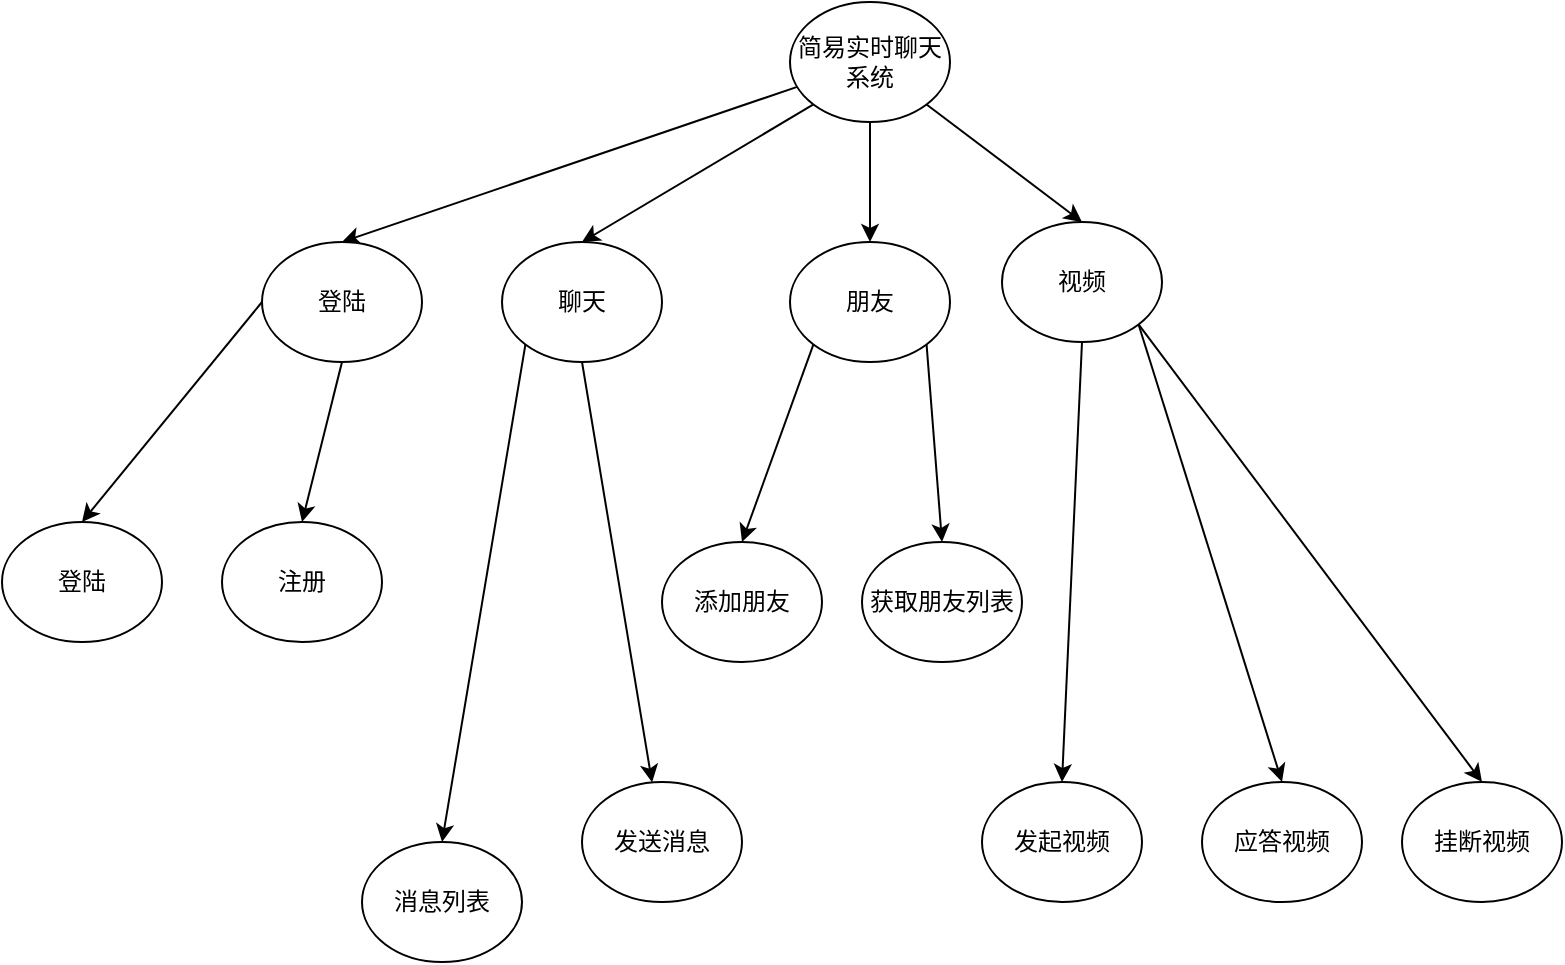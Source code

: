 <mxfile version="13.0.3" type="device"><diagram id="qJM1ODRL_s8SRxMHZoo6" name="第 1 页"><mxGraphModel dx="1800" dy="647" grid="1" gridSize="10" guides="1" tooltips="1" connect="1" arrows="1" fold="1" page="1" pageScale="1" pageWidth="827" pageHeight="1169" math="0" shadow="0"><root><mxCell id="0"/><mxCell id="1" parent="0"/><mxCell id="KtGj6jRNhiJdW2eTvkTH-5" style="rounded=0;orthogonalLoop=1;jettySize=auto;html=1;exitX=0;exitY=1;exitDx=0;exitDy=0;entryX=0.5;entryY=0;entryDx=0;entryDy=0;" edge="1" parent="1" source="KtGj6jRNhiJdW2eTvkTH-1" target="KtGj6jRNhiJdW2eTvkTH-2"><mxGeometry relative="1" as="geometry"/></mxCell><mxCell id="KtGj6jRNhiJdW2eTvkTH-6" style="rounded=0;orthogonalLoop=1;jettySize=auto;html=1;entryX=0.5;entryY=0;entryDx=0;entryDy=0;" edge="1" parent="1" source="KtGj6jRNhiJdW2eTvkTH-1" target="KtGj6jRNhiJdW2eTvkTH-3"><mxGeometry relative="1" as="geometry"/></mxCell><mxCell id="KtGj6jRNhiJdW2eTvkTH-7" style="rounded=0;orthogonalLoop=1;jettySize=auto;html=1;exitX=1;exitY=1;exitDx=0;exitDy=0;entryX=0.5;entryY=0;entryDx=0;entryDy=0;" edge="1" parent="1" source="KtGj6jRNhiJdW2eTvkTH-1" target="KtGj6jRNhiJdW2eTvkTH-4"><mxGeometry relative="1" as="geometry"/></mxCell><mxCell id="KtGj6jRNhiJdW2eTvkTH-20" style="rounded=0;orthogonalLoop=1;jettySize=auto;html=1;entryX=0.5;entryY=0;entryDx=0;entryDy=0;" edge="1" parent="1" source="KtGj6jRNhiJdW2eTvkTH-1" target="KtGj6jRNhiJdW2eTvkTH-17"><mxGeometry relative="1" as="geometry"/></mxCell><mxCell id="KtGj6jRNhiJdW2eTvkTH-1" value="简易实时聊天系统" style="ellipse;whiteSpace=wrap;html=1;" vertex="1" parent="1"><mxGeometry x="354" y="40" width="80" height="60" as="geometry"/></mxCell><mxCell id="KtGj6jRNhiJdW2eTvkTH-10" style="rounded=0;orthogonalLoop=1;jettySize=auto;html=1;exitX=0;exitY=1;exitDx=0;exitDy=0;entryX=0.5;entryY=0;entryDx=0;entryDy=0;" edge="1" parent="1" source="KtGj6jRNhiJdW2eTvkTH-2" target="KtGj6jRNhiJdW2eTvkTH-8"><mxGeometry relative="1" as="geometry"/></mxCell><mxCell id="KtGj6jRNhiJdW2eTvkTH-11" style="rounded=0;orthogonalLoop=1;jettySize=auto;html=1;exitX=0.5;exitY=1;exitDx=0;exitDy=0;" edge="1" parent="1" source="KtGj6jRNhiJdW2eTvkTH-2" target="KtGj6jRNhiJdW2eTvkTH-9"><mxGeometry relative="1" as="geometry"/></mxCell><mxCell id="KtGj6jRNhiJdW2eTvkTH-2" value="聊天" style="ellipse;whiteSpace=wrap;html=1;" vertex="1" parent="1"><mxGeometry x="210" y="160" width="80" height="60" as="geometry"/></mxCell><mxCell id="KtGj6jRNhiJdW2eTvkTH-23" style="rounded=0;orthogonalLoop=1;jettySize=auto;html=1;exitX=0;exitY=1;exitDx=0;exitDy=0;entryX=0.5;entryY=0;entryDx=0;entryDy=0;" edge="1" parent="1" source="KtGj6jRNhiJdW2eTvkTH-3" target="KtGj6jRNhiJdW2eTvkTH-12"><mxGeometry relative="1" as="geometry"/></mxCell><mxCell id="KtGj6jRNhiJdW2eTvkTH-24" style="rounded=0;orthogonalLoop=1;jettySize=auto;html=1;exitX=1;exitY=1;exitDx=0;exitDy=0;entryX=0.5;entryY=0;entryDx=0;entryDy=0;" edge="1" parent="1" source="KtGj6jRNhiJdW2eTvkTH-3" target="KtGj6jRNhiJdW2eTvkTH-13"><mxGeometry relative="1" as="geometry"/></mxCell><mxCell id="KtGj6jRNhiJdW2eTvkTH-3" value="朋友" style="ellipse;whiteSpace=wrap;html=1;" vertex="1" parent="1"><mxGeometry x="354" y="160" width="80" height="60" as="geometry"/></mxCell><mxCell id="KtGj6jRNhiJdW2eTvkTH-25" style="rounded=0;orthogonalLoop=1;jettySize=auto;html=1;exitX=0.5;exitY=1;exitDx=0;exitDy=0;entryX=0.5;entryY=0;entryDx=0;entryDy=0;" edge="1" parent="1" source="KtGj6jRNhiJdW2eTvkTH-4" target="KtGj6jRNhiJdW2eTvkTH-14"><mxGeometry relative="1" as="geometry"/></mxCell><mxCell id="KtGj6jRNhiJdW2eTvkTH-26" style="rounded=0;orthogonalLoop=1;jettySize=auto;html=1;exitX=1;exitY=1;exitDx=0;exitDy=0;entryX=0.5;entryY=0;entryDx=0;entryDy=0;" edge="1" parent="1" source="KtGj6jRNhiJdW2eTvkTH-4" target="KtGj6jRNhiJdW2eTvkTH-15"><mxGeometry relative="1" as="geometry"/></mxCell><mxCell id="KtGj6jRNhiJdW2eTvkTH-27" style="rounded=0;orthogonalLoop=1;jettySize=auto;html=1;entryX=0.5;entryY=0;entryDx=0;entryDy=0;exitX=1;exitY=1;exitDx=0;exitDy=0;" edge="1" parent="1" source="KtGj6jRNhiJdW2eTvkTH-4" target="KtGj6jRNhiJdW2eTvkTH-16"><mxGeometry relative="1" as="geometry"/></mxCell><mxCell id="KtGj6jRNhiJdW2eTvkTH-4" value="视频" style="ellipse;whiteSpace=wrap;html=1;" vertex="1" parent="1"><mxGeometry x="460" y="150" width="80" height="60" as="geometry"/></mxCell><mxCell id="KtGj6jRNhiJdW2eTvkTH-8" value="消息列表" style="ellipse;whiteSpace=wrap;html=1;" vertex="1" parent="1"><mxGeometry x="140" y="460" width="80" height="60" as="geometry"/></mxCell><mxCell id="KtGj6jRNhiJdW2eTvkTH-9" value="发送消息" style="ellipse;whiteSpace=wrap;html=1;" vertex="1" parent="1"><mxGeometry x="250" y="430" width="80" height="60" as="geometry"/></mxCell><mxCell id="KtGj6jRNhiJdW2eTvkTH-12" value="添加朋友" style="ellipse;whiteSpace=wrap;html=1;" vertex="1" parent="1"><mxGeometry x="290" y="310" width="80" height="60" as="geometry"/></mxCell><mxCell id="KtGj6jRNhiJdW2eTvkTH-13" value="获取朋友列表" style="ellipse;whiteSpace=wrap;html=1;" vertex="1" parent="1"><mxGeometry x="390" y="310" width="80" height="60" as="geometry"/></mxCell><mxCell id="KtGj6jRNhiJdW2eTvkTH-14" value="发起视频" style="ellipse;whiteSpace=wrap;html=1;" vertex="1" parent="1"><mxGeometry x="450" y="430" width="80" height="60" as="geometry"/></mxCell><mxCell id="KtGj6jRNhiJdW2eTvkTH-15" value="应答视频" style="ellipse;whiteSpace=wrap;html=1;" vertex="1" parent="1"><mxGeometry x="560" y="430" width="80" height="60" as="geometry"/></mxCell><mxCell id="KtGj6jRNhiJdW2eTvkTH-16" value="挂断视频" style="ellipse;whiteSpace=wrap;html=1;" vertex="1" parent="1"><mxGeometry x="660" y="430" width="80" height="60" as="geometry"/></mxCell><mxCell id="KtGj6jRNhiJdW2eTvkTH-21" style="rounded=0;orthogonalLoop=1;jettySize=auto;html=1;exitX=0;exitY=0.5;exitDx=0;exitDy=0;entryX=0.5;entryY=0;entryDx=0;entryDy=0;" edge="1" parent="1" source="KtGj6jRNhiJdW2eTvkTH-17" target="KtGj6jRNhiJdW2eTvkTH-19"><mxGeometry relative="1" as="geometry"/></mxCell><mxCell id="KtGj6jRNhiJdW2eTvkTH-22" style="rounded=0;orthogonalLoop=1;jettySize=auto;html=1;exitX=0.5;exitY=1;exitDx=0;exitDy=0;entryX=0.5;entryY=0;entryDx=0;entryDy=0;" edge="1" parent="1" source="KtGj6jRNhiJdW2eTvkTH-17" target="KtGj6jRNhiJdW2eTvkTH-18"><mxGeometry relative="1" as="geometry"/></mxCell><mxCell id="KtGj6jRNhiJdW2eTvkTH-17" value="登陆" style="ellipse;whiteSpace=wrap;html=1;" vertex="1" parent="1"><mxGeometry x="90" y="160" width="80" height="60" as="geometry"/></mxCell><mxCell id="KtGj6jRNhiJdW2eTvkTH-18" value="注册" style="ellipse;whiteSpace=wrap;html=1;" vertex="1" parent="1"><mxGeometry x="70" y="300" width="80" height="60" as="geometry"/></mxCell><mxCell id="KtGj6jRNhiJdW2eTvkTH-19" value="登陆" style="ellipse;whiteSpace=wrap;html=1;" vertex="1" parent="1"><mxGeometry x="-40" y="300" width="80" height="60" as="geometry"/></mxCell></root></mxGraphModel></diagram></mxfile>
